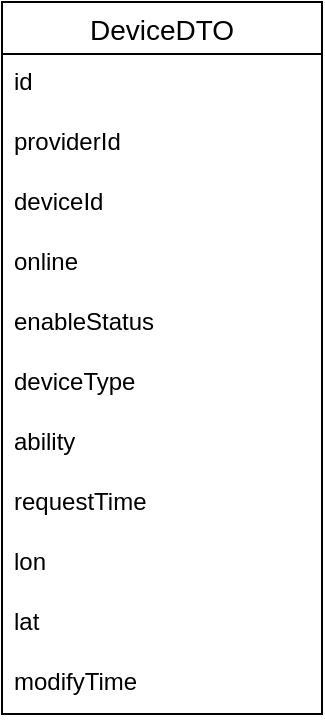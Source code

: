 <mxfile version="16.1.0" type="github">
  <diagram id="g6cJ67kAlKae-YOOUXkK" name="第 1 页">
    <mxGraphModel dx="1422" dy="762" grid="1" gridSize="10" guides="1" tooltips="1" connect="1" arrows="1" fold="1" page="1" pageScale="1" pageWidth="827" pageHeight="1169" math="0" shadow="0">
      <root>
        <mxCell id="0" />
        <mxCell id="1" parent="0" />
        <mxCell id="9gPwbbk5TLceW1QIWaJK-1" value="DeviceDTO" style="swimlane;fontStyle=0;childLayout=stackLayout;horizontal=1;startSize=26;horizontalStack=0;resizeParent=1;resizeParentMax=0;resizeLast=0;collapsible=1;marginBottom=0;align=center;fontSize=14;" vertex="1" parent="1">
          <mxGeometry x="310" y="180" width="160" height="356" as="geometry">
            <mxRectangle x="310" y="180" width="150" height="26" as="alternateBounds" />
          </mxGeometry>
        </mxCell>
        <mxCell id="9gPwbbk5TLceW1QIWaJK-2" value="id " style="text;strokeColor=none;fillColor=none;spacingLeft=4;spacingRight=4;overflow=hidden;rotatable=0;points=[[0,0.5],[1,0.5]];portConstraint=eastwest;fontSize=12;" vertex="1" parent="9gPwbbk5TLceW1QIWaJK-1">
          <mxGeometry y="26" width="160" height="30" as="geometry" />
        </mxCell>
        <mxCell id="9gPwbbk5TLceW1QIWaJK-3" value="providerId" style="text;strokeColor=none;fillColor=none;spacingLeft=4;spacingRight=4;overflow=hidden;rotatable=0;points=[[0,0.5],[1,0.5]];portConstraint=eastwest;fontSize=12;" vertex="1" parent="9gPwbbk5TLceW1QIWaJK-1">
          <mxGeometry y="56" width="160" height="30" as="geometry" />
        </mxCell>
        <mxCell id="9gPwbbk5TLceW1QIWaJK-4" value="deviceId" style="text;strokeColor=none;fillColor=none;spacingLeft=4;spacingRight=4;overflow=hidden;rotatable=0;points=[[0,0.5],[1,0.5]];portConstraint=eastwest;fontSize=12;" vertex="1" parent="9gPwbbk5TLceW1QIWaJK-1">
          <mxGeometry y="86" width="160" height="30" as="geometry" />
        </mxCell>
        <mxCell id="9gPwbbk5TLceW1QIWaJK-5" value="online" style="text;strokeColor=none;fillColor=none;spacingLeft=4;spacingRight=4;overflow=hidden;rotatable=0;points=[[0,0.5],[1,0.5]];portConstraint=eastwest;fontSize=12;" vertex="1" parent="9gPwbbk5TLceW1QIWaJK-1">
          <mxGeometry y="116" width="160" height="30" as="geometry" />
        </mxCell>
        <mxCell id="9gPwbbk5TLceW1QIWaJK-6" value="enableStatus" style="text;strokeColor=none;fillColor=none;spacingLeft=4;spacingRight=4;overflow=hidden;rotatable=0;points=[[0,0.5],[1,0.5]];portConstraint=eastwest;fontSize=12;" vertex="1" parent="9gPwbbk5TLceW1QIWaJK-1">
          <mxGeometry y="146" width="160" height="30" as="geometry" />
        </mxCell>
        <mxCell id="9gPwbbk5TLceW1QIWaJK-7" value="deviceType" style="text;strokeColor=none;fillColor=none;spacingLeft=4;spacingRight=4;overflow=hidden;rotatable=0;points=[[0,0.5],[1,0.5]];portConstraint=eastwest;fontSize=12;" vertex="1" parent="9gPwbbk5TLceW1QIWaJK-1">
          <mxGeometry y="176" width="160" height="30" as="geometry" />
        </mxCell>
        <mxCell id="9gPwbbk5TLceW1QIWaJK-8" value="ability" style="text;strokeColor=none;fillColor=none;spacingLeft=4;spacingRight=4;overflow=hidden;rotatable=0;points=[[0,0.5],[1,0.5]];portConstraint=eastwest;fontSize=12;" vertex="1" parent="9gPwbbk5TLceW1QIWaJK-1">
          <mxGeometry y="206" width="160" height="30" as="geometry" />
        </mxCell>
        <mxCell id="9gPwbbk5TLceW1QIWaJK-9" value="requestTime" style="text;strokeColor=none;fillColor=none;spacingLeft=4;spacingRight=4;overflow=hidden;rotatable=0;points=[[0,0.5],[1,0.5]];portConstraint=eastwest;fontSize=12;" vertex="1" parent="9gPwbbk5TLceW1QIWaJK-1">
          <mxGeometry y="236" width="160" height="30" as="geometry" />
        </mxCell>
        <mxCell id="9gPwbbk5TLceW1QIWaJK-10" value="lon" style="text;strokeColor=none;fillColor=none;spacingLeft=4;spacingRight=4;overflow=hidden;rotatable=0;points=[[0,0.5],[1,0.5]];portConstraint=eastwest;fontSize=12;" vertex="1" parent="9gPwbbk5TLceW1QIWaJK-1">
          <mxGeometry y="266" width="160" height="30" as="geometry" />
        </mxCell>
        <mxCell id="9gPwbbk5TLceW1QIWaJK-11" value="lat" style="text;strokeColor=none;fillColor=none;spacingLeft=4;spacingRight=4;overflow=hidden;rotatable=0;points=[[0,0.5],[1,0.5]];portConstraint=eastwest;fontSize=12;" vertex="1" parent="9gPwbbk5TLceW1QIWaJK-1">
          <mxGeometry y="296" width="160" height="30" as="geometry" />
        </mxCell>
        <mxCell id="9gPwbbk5TLceW1QIWaJK-12" value="modifyTime" style="text;strokeColor=none;fillColor=none;spacingLeft=4;spacingRight=4;overflow=hidden;rotatable=0;points=[[0,0.5],[1,0.5]];portConstraint=eastwest;fontSize=12;" vertex="1" parent="9gPwbbk5TLceW1QIWaJK-1">
          <mxGeometry y="326" width="160" height="30" as="geometry" />
        </mxCell>
      </root>
    </mxGraphModel>
  </diagram>
</mxfile>
